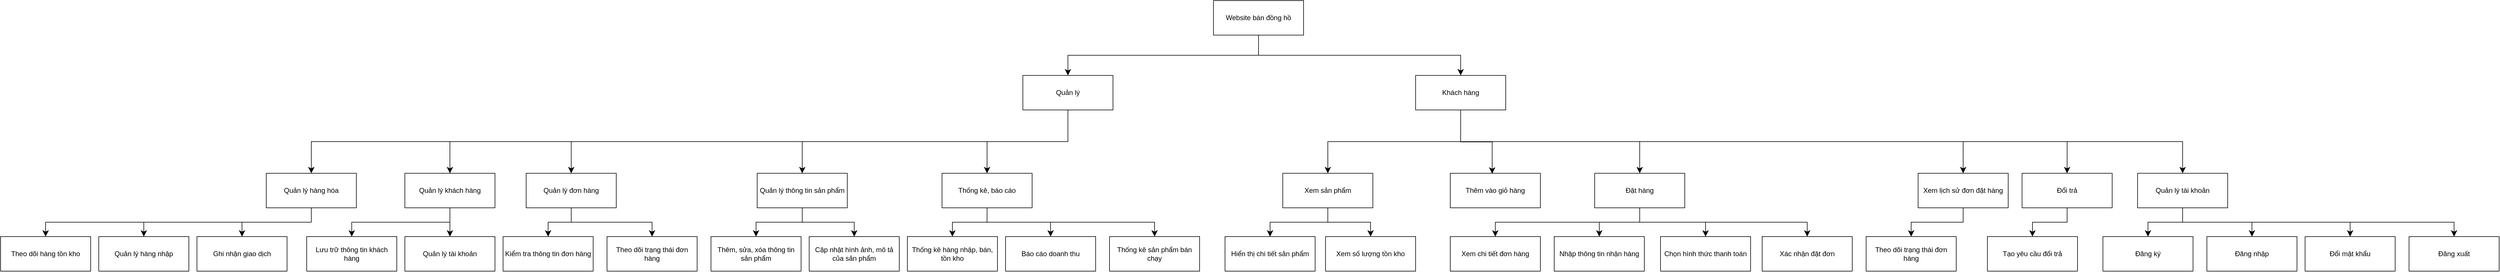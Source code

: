 <mxfile version="24.9.1">
  <diagram id="C5RBs43oDa-KdzZeNtuy" name="Page-1">
    <mxGraphModel dx="5164" dy="2285" grid="1" gridSize="10" guides="1" tooltips="1" connect="1" arrows="1" fold="1" page="1" pageScale="1" pageWidth="827" pageHeight="1169" math="0" shadow="0">
      <root>
        <mxCell id="WIyWlLk6GJQsqaUBKTNV-0" />
        <mxCell id="WIyWlLk6GJQsqaUBKTNV-1" parent="WIyWlLk6GJQsqaUBKTNV-0" />
        <mxCell id="foYc1p1-t5M7blXoYfU2-0" value="Website bán đồng hồ" style="rounded=0;whiteSpace=wrap;html=1;" vertex="1" parent="WIyWlLk6GJQsqaUBKTNV-1">
          <mxGeometry x="270" y="-20" width="156" height="60" as="geometry" />
        </mxCell>
        <mxCell id="foYc1p1-t5M7blXoYfU2-1" value="Quản lý" style="rounded=0;whiteSpace=wrap;html=1;" vertex="1" parent="WIyWlLk6GJQsqaUBKTNV-1">
          <mxGeometry x="-60" y="110" width="156" height="60" as="geometry" />
        </mxCell>
        <mxCell id="foYc1p1-t5M7blXoYfU2-2" value="" style="edgeStyle=elbowEdgeStyle;elbow=vertical;endArrow=classic;html=1;curved=0;rounded=0;endSize=8;startSize=8;entryX=0.5;entryY=0;entryDx=0;entryDy=0;exitX=0.5;exitY=1;exitDx=0;exitDy=0;" edge="1" parent="WIyWlLk6GJQsqaUBKTNV-1" source="foYc1p1-t5M7blXoYfU2-0" target="foYc1p1-t5M7blXoYfU2-1">
          <mxGeometry width="50" height="50" relative="1" as="geometry">
            <mxPoint x="370" y="380" as="sourcePoint" />
            <mxPoint x="420" y="330" as="targetPoint" />
          </mxGeometry>
        </mxCell>
        <mxCell id="foYc1p1-t5M7blXoYfU2-3" value="" style="edgeStyle=elbowEdgeStyle;elbow=vertical;endArrow=classic;html=1;curved=0;rounded=0;endSize=8;startSize=8;exitX=0.5;exitY=1;exitDx=0;exitDy=0;entryX=0.5;entryY=0;entryDx=0;entryDy=0;" edge="1" parent="WIyWlLk6GJQsqaUBKTNV-1" source="foYc1p1-t5M7blXoYfU2-0" target="foYc1p1-t5M7blXoYfU2-16">
          <mxGeometry width="50" height="50" relative="1" as="geometry">
            <mxPoint x="358" y="50" as="sourcePoint" />
            <mxPoint x="610" y="110" as="targetPoint" />
          </mxGeometry>
        </mxCell>
        <mxCell id="foYc1p1-t5M7blXoYfU2-4" value="Quản lý hàng hóa" style="rounded=0;whiteSpace=wrap;html=1;" vertex="1" parent="WIyWlLk6GJQsqaUBKTNV-1">
          <mxGeometry x="-1370" y="280" width="156" height="60" as="geometry" />
        </mxCell>
        <mxCell id="foYc1p1-t5M7blXoYfU2-5" value="" style="edgeStyle=elbowEdgeStyle;elbow=vertical;endArrow=classic;html=1;curved=0;rounded=0;endSize=8;startSize=8;entryX=0.5;entryY=0;entryDx=0;entryDy=0;exitX=0.5;exitY=1;exitDx=0;exitDy=0;" edge="1" parent="WIyWlLk6GJQsqaUBKTNV-1" source="foYc1p1-t5M7blXoYfU2-1" target="foYc1p1-t5M7blXoYfU2-4">
          <mxGeometry width="50" height="50" relative="1" as="geometry">
            <mxPoint x="270" y="220" as="sourcePoint" />
            <mxPoint x="-280" y="440" as="targetPoint" />
          </mxGeometry>
        </mxCell>
        <mxCell id="foYc1p1-t5M7blXoYfU2-6" value="Quản lý khách hàng" style="rounded=0;whiteSpace=wrap;html=1;" vertex="1" parent="WIyWlLk6GJQsqaUBKTNV-1">
          <mxGeometry x="-1130" y="280" width="156" height="60" as="geometry" />
        </mxCell>
        <mxCell id="foYc1p1-t5M7blXoYfU2-8" value="" style="edgeStyle=elbowEdgeStyle;elbow=vertical;endArrow=classic;html=1;curved=0;rounded=0;endSize=8;startSize=8;entryX=0.5;entryY=0;entryDx=0;entryDy=0;exitX=0.5;exitY=1;exitDx=0;exitDy=0;" edge="1" parent="WIyWlLk6GJQsqaUBKTNV-1" source="foYc1p1-t5M7blXoYfU2-1" target="foYc1p1-t5M7blXoYfU2-6">
          <mxGeometry width="50" height="50" relative="1" as="geometry">
            <mxPoint x="28" y="180" as="sourcePoint" />
            <mxPoint x="-352" y="270" as="targetPoint" />
          </mxGeometry>
        </mxCell>
        <mxCell id="foYc1p1-t5M7blXoYfU2-9" value="Quản lý đơn hàng" style="rounded=0;whiteSpace=wrap;html=1;" vertex="1" parent="WIyWlLk6GJQsqaUBKTNV-1">
          <mxGeometry x="-920" y="280" width="156" height="60" as="geometry" />
        </mxCell>
        <mxCell id="foYc1p1-t5M7blXoYfU2-12" value="Quản lý thông tin sản phẩm" style="rounded=0;whiteSpace=wrap;html=1;" vertex="1" parent="WIyWlLk6GJQsqaUBKTNV-1">
          <mxGeometry x="-520" y="280" width="156" height="60" as="geometry" />
        </mxCell>
        <mxCell id="foYc1p1-t5M7blXoYfU2-15" value="Thống kê, báo cáo" style="rounded=0;whiteSpace=wrap;html=1;" vertex="1" parent="WIyWlLk6GJQsqaUBKTNV-1">
          <mxGeometry x="-200" y="280" width="156" height="60" as="geometry" />
        </mxCell>
        <mxCell id="foYc1p1-t5M7blXoYfU2-16" value="Khách hàng" style="rounded=0;whiteSpace=wrap;html=1;" vertex="1" parent="WIyWlLk6GJQsqaUBKTNV-1">
          <mxGeometry x="620" y="110" width="156" height="60" as="geometry" />
        </mxCell>
        <mxCell id="foYc1p1-t5M7blXoYfU2-17" value="" style="edgeStyle=elbowEdgeStyle;elbow=vertical;endArrow=classic;html=1;curved=0;rounded=0;endSize=8;startSize=8;exitX=0.5;exitY=1;exitDx=0;exitDy=0;entryX=0.5;entryY=0;entryDx=0;entryDy=0;" edge="1" parent="WIyWlLk6GJQsqaUBKTNV-1" source="foYc1p1-t5M7blXoYfU2-4" target="foYc1p1-t5M7blXoYfU2-19">
          <mxGeometry width="50" height="50" relative="1" as="geometry">
            <mxPoint x="-860" y="550" as="sourcePoint" />
            <mxPoint x="-1510" y="390" as="targetPoint" />
          </mxGeometry>
        </mxCell>
        <mxCell id="foYc1p1-t5M7blXoYfU2-18" value="Theo dõi hàng tồn kho" style="rounded=0;whiteSpace=wrap;html=1;" vertex="1" parent="WIyWlLk6GJQsqaUBKTNV-1">
          <mxGeometry x="-1830" y="390" width="156" height="60" as="geometry" />
        </mxCell>
        <mxCell id="foYc1p1-t5M7blXoYfU2-19" value="Quản lý hàng nhập" style="rounded=0;whiteSpace=wrap;html=1;" vertex="1" parent="WIyWlLk6GJQsqaUBKTNV-1">
          <mxGeometry x="-1660" y="390" width="156" height="60" as="geometry" />
        </mxCell>
        <mxCell id="foYc1p1-t5M7blXoYfU2-20" value="" style="edgeStyle=elbowEdgeStyle;elbow=vertical;endArrow=classic;html=1;curved=0;rounded=0;endSize=8;startSize=8;exitX=0.5;exitY=1;exitDx=0;exitDy=0;entryX=0.5;entryY=0;entryDx=0;entryDy=0;" edge="1" parent="WIyWlLk6GJQsqaUBKTNV-1" source="foYc1p1-t5M7blXoYfU2-4" target="foYc1p1-t5M7blXoYfU2-18">
          <mxGeometry width="50" height="50" relative="1" as="geometry">
            <mxPoint x="-1070" y="430" as="sourcePoint" />
            <mxPoint x="-1582" y="390" as="targetPoint" />
          </mxGeometry>
        </mxCell>
        <mxCell id="foYc1p1-t5M7blXoYfU2-21" value="Ghi nhận giao dịch" style="rounded=0;whiteSpace=wrap;html=1;" vertex="1" parent="WIyWlLk6GJQsqaUBKTNV-1">
          <mxGeometry x="-1490" y="390" width="156" height="60" as="geometry" />
        </mxCell>
        <mxCell id="foYc1p1-t5M7blXoYfU2-22" value="" style="edgeStyle=elbowEdgeStyle;elbow=vertical;endArrow=classic;html=1;curved=0;rounded=0;endSize=8;startSize=8;exitX=0.5;exitY=1;exitDx=0;exitDy=0;entryX=0.5;entryY=0;entryDx=0;entryDy=0;" edge="1" parent="WIyWlLk6GJQsqaUBKTNV-1" source="foYc1p1-t5M7blXoYfU2-4" target="foYc1p1-t5M7blXoYfU2-21">
          <mxGeometry width="50" height="50" relative="1" as="geometry">
            <mxPoint x="-1112" y="340" as="sourcePoint" />
            <mxPoint x="-1510" y="390" as="targetPoint" />
          </mxGeometry>
        </mxCell>
        <mxCell id="foYc1p1-t5M7blXoYfU2-23" value="Lưu trữ thông tin khách hàng" style="rounded=0;whiteSpace=wrap;html=1;" vertex="1" parent="WIyWlLk6GJQsqaUBKTNV-1">
          <mxGeometry x="-1300" y="390" width="156" height="60" as="geometry" />
        </mxCell>
        <mxCell id="foYc1p1-t5M7blXoYfU2-25" value="" style="edgeStyle=elbowEdgeStyle;elbow=vertical;endArrow=classic;html=1;curved=0;rounded=0;endSize=8;startSize=8;exitX=0.5;exitY=1;exitDx=0;exitDy=0;entryX=0.5;entryY=0;entryDx=0;entryDy=0;" edge="1" parent="WIyWlLk6GJQsqaUBKTNV-1" source="foYc1p1-t5M7blXoYfU2-6" target="foYc1p1-t5M7blXoYfU2-23">
          <mxGeometry width="50" height="50" relative="1" as="geometry">
            <mxPoint x="-1102" y="350" as="sourcePoint" />
            <mxPoint x="-1152" y="400" as="targetPoint" />
          </mxGeometry>
        </mxCell>
        <mxCell id="foYc1p1-t5M7blXoYfU2-26" value="Quản lý tài khoản" style="rounded=0;whiteSpace=wrap;html=1;" vertex="1" parent="WIyWlLk6GJQsqaUBKTNV-1">
          <mxGeometry x="-1130" y="390" width="156" height="60" as="geometry" />
        </mxCell>
        <mxCell id="foYc1p1-t5M7blXoYfU2-27" value="" style="edgeStyle=elbowEdgeStyle;elbow=vertical;endArrow=classic;html=1;curved=0;rounded=0;endSize=8;startSize=8;exitX=0.5;exitY=1;exitDx=0;exitDy=0;entryX=0.5;entryY=0;entryDx=0;entryDy=0;" edge="1" parent="WIyWlLk6GJQsqaUBKTNV-1" source="foYc1p1-t5M7blXoYfU2-6" target="foYc1p1-t5M7blXoYfU2-26">
          <mxGeometry width="50" height="50" relative="1" as="geometry">
            <mxPoint x="-1042" y="350" as="sourcePoint" />
            <mxPoint x="-1192" y="400" as="targetPoint" />
          </mxGeometry>
        </mxCell>
        <mxCell id="foYc1p1-t5M7blXoYfU2-28" value="Kiểm tra thông tin đơn hàng" style="rounded=0;whiteSpace=wrap;html=1;" vertex="1" parent="WIyWlLk6GJQsqaUBKTNV-1">
          <mxGeometry x="-960" y="390" width="156" height="60" as="geometry" />
        </mxCell>
        <mxCell id="foYc1p1-t5M7blXoYfU2-29" value="" style="edgeStyle=elbowEdgeStyle;elbow=vertical;endArrow=classic;html=1;curved=0;rounded=0;endSize=8;startSize=8;exitX=0.5;exitY=1;exitDx=0;exitDy=0;entryX=0.5;entryY=0;entryDx=0;entryDy=0;" edge="1" parent="WIyWlLk6GJQsqaUBKTNV-1" source="foYc1p1-t5M7blXoYfU2-9" target="foYc1p1-t5M7blXoYfU2-28">
          <mxGeometry width="50" height="50" relative="1" as="geometry">
            <mxPoint x="-1042" y="350" as="sourcePoint" />
            <mxPoint x="-1042" y="400" as="targetPoint" />
          </mxGeometry>
        </mxCell>
        <mxCell id="foYc1p1-t5M7blXoYfU2-30" value="Theo dõi trạng thái đơn hàng" style="rounded=0;whiteSpace=wrap;html=1;" vertex="1" parent="WIyWlLk6GJQsqaUBKTNV-1">
          <mxGeometry x="-780" y="390" width="156" height="60" as="geometry" />
        </mxCell>
        <mxCell id="foYc1p1-t5M7blXoYfU2-31" value="" style="edgeStyle=elbowEdgeStyle;elbow=vertical;endArrow=classic;html=1;curved=0;rounded=0;endSize=8;startSize=8;entryX=0.5;entryY=0;entryDx=0;entryDy=0;exitX=0.5;exitY=1;exitDx=0;exitDy=0;" edge="1" parent="WIyWlLk6GJQsqaUBKTNV-1" source="foYc1p1-t5M7blXoYfU2-9" target="foYc1p1-t5M7blXoYfU2-30">
          <mxGeometry width="50" height="50" relative="1" as="geometry">
            <mxPoint x="-820" y="360" as="sourcePoint" />
            <mxPoint x="-872" y="400" as="targetPoint" />
          </mxGeometry>
        </mxCell>
        <mxCell id="foYc1p1-t5M7blXoYfU2-32" value="Thêm, sửa, xóa thông tin sản phẩm" style="rounded=0;whiteSpace=wrap;html=1;" vertex="1" parent="WIyWlLk6GJQsqaUBKTNV-1">
          <mxGeometry x="-600" y="390" width="156" height="60" as="geometry" />
        </mxCell>
        <mxCell id="foYc1p1-t5M7blXoYfU2-33" value="Cập nhật hình ảnh, mô tả của sản phẩm" style="rounded=0;whiteSpace=wrap;html=1;" vertex="1" parent="WIyWlLk6GJQsqaUBKTNV-1">
          <mxGeometry x="-430" y="390" width="156" height="60" as="geometry" />
        </mxCell>
        <mxCell id="foYc1p1-t5M7blXoYfU2-34" value="" style="edgeStyle=elbowEdgeStyle;elbow=vertical;endArrow=classic;html=1;curved=0;rounded=0;endSize=8;startSize=8;entryX=0.5;entryY=0;entryDx=0;entryDy=0;exitX=0.5;exitY=1;exitDx=0;exitDy=0;" edge="1" parent="WIyWlLk6GJQsqaUBKTNV-1" source="foYc1p1-t5M7blXoYfU2-12" target="foYc1p1-t5M7blXoYfU2-32">
          <mxGeometry width="50" height="50" relative="1" as="geometry">
            <mxPoint x="-832" y="350" as="sourcePoint" />
            <mxPoint x="-692" y="400" as="targetPoint" />
          </mxGeometry>
        </mxCell>
        <mxCell id="foYc1p1-t5M7blXoYfU2-35" value="" style="edgeStyle=elbowEdgeStyle;elbow=vertical;endArrow=classic;html=1;curved=0;rounded=0;endSize=8;startSize=8;entryX=0.5;entryY=0;entryDx=0;entryDy=0;exitX=0.5;exitY=1;exitDx=0;exitDy=0;" edge="1" parent="WIyWlLk6GJQsqaUBKTNV-1" source="foYc1p1-t5M7blXoYfU2-12" target="foYc1p1-t5M7blXoYfU2-33">
          <mxGeometry width="50" height="50" relative="1" as="geometry">
            <mxPoint x="-822" y="360" as="sourcePoint" />
            <mxPoint x="-682" y="410" as="targetPoint" />
          </mxGeometry>
        </mxCell>
        <mxCell id="foYc1p1-t5M7blXoYfU2-36" value="Thống kê hàng nhập, bán, tồn kho" style="rounded=0;whiteSpace=wrap;html=1;" vertex="1" parent="WIyWlLk6GJQsqaUBKTNV-1">
          <mxGeometry x="-260" y="390" width="156" height="60" as="geometry" />
        </mxCell>
        <mxCell id="foYc1p1-t5M7blXoYfU2-37" value="Báo cáo doanh thu" style="rounded=0;whiteSpace=wrap;html=1;" vertex="1" parent="WIyWlLk6GJQsqaUBKTNV-1">
          <mxGeometry x="-90" y="390" width="156" height="60" as="geometry" />
        </mxCell>
        <mxCell id="foYc1p1-t5M7blXoYfU2-38" value="" style="edgeStyle=elbowEdgeStyle;elbow=vertical;endArrow=classic;html=1;curved=0;rounded=0;endSize=8;startSize=8;entryX=0.5;entryY=0;entryDx=0;entryDy=0;exitX=0.5;exitY=1;exitDx=0;exitDy=0;" edge="1" parent="WIyWlLk6GJQsqaUBKTNV-1" source="foYc1p1-t5M7blXoYfU2-15" target="foYc1p1-t5M7blXoYfU2-37">
          <mxGeometry width="50" height="50" relative="1" as="geometry">
            <mxPoint x="-432" y="350" as="sourcePoint" />
            <mxPoint x="-512" y="400" as="targetPoint" />
          </mxGeometry>
        </mxCell>
        <mxCell id="foYc1p1-t5M7blXoYfU2-39" value="" style="edgeStyle=elbowEdgeStyle;elbow=vertical;endArrow=classic;html=1;curved=0;rounded=0;endSize=8;startSize=8;entryX=0.5;entryY=0;entryDx=0;entryDy=0;exitX=0.5;exitY=1;exitDx=0;exitDy=0;" edge="1" parent="WIyWlLk6GJQsqaUBKTNV-1" source="foYc1p1-t5M7blXoYfU2-15" target="foYc1p1-t5M7blXoYfU2-36">
          <mxGeometry width="50" height="50" relative="1" as="geometry">
            <mxPoint x="-432" y="350" as="sourcePoint" />
            <mxPoint x="-342" y="400" as="targetPoint" />
          </mxGeometry>
        </mxCell>
        <mxCell id="foYc1p1-t5M7blXoYfU2-40" value="Thống kê sản phẩm bán chạy" style="rounded=0;whiteSpace=wrap;html=1;" vertex="1" parent="WIyWlLk6GJQsqaUBKTNV-1">
          <mxGeometry x="90" y="390" width="156" height="60" as="geometry" />
        </mxCell>
        <mxCell id="foYc1p1-t5M7blXoYfU2-41" value="" style="edgeStyle=elbowEdgeStyle;elbow=vertical;endArrow=classic;html=1;curved=0;rounded=0;endSize=8;startSize=8;entryX=0.5;entryY=0;entryDx=0;entryDy=0;exitX=0.5;exitY=1;exitDx=0;exitDy=0;" edge="1" parent="WIyWlLk6GJQsqaUBKTNV-1" source="foYc1p1-t5M7blXoYfU2-15" target="foYc1p1-t5M7blXoYfU2-40">
          <mxGeometry width="50" height="50" relative="1" as="geometry">
            <mxPoint x="-70" y="350" as="sourcePoint" />
            <mxPoint x="-2" y="400" as="targetPoint" />
          </mxGeometry>
        </mxCell>
        <mxCell id="foYc1p1-t5M7blXoYfU2-43" value="" style="edgeStyle=elbowEdgeStyle;elbow=vertical;endArrow=classic;html=1;curved=0;rounded=0;endSize=8;startSize=8;entryX=0.5;entryY=0;entryDx=0;entryDy=0;exitX=0.5;exitY=1;exitDx=0;exitDy=0;" edge="1" parent="WIyWlLk6GJQsqaUBKTNV-1" source="foYc1p1-t5M7blXoYfU2-1" target="foYc1p1-t5M7blXoYfU2-9">
          <mxGeometry width="50" height="50" relative="1" as="geometry">
            <mxPoint x="28" y="180" as="sourcePoint" />
            <mxPoint x="-1042" y="290" as="targetPoint" />
          </mxGeometry>
        </mxCell>
        <mxCell id="foYc1p1-t5M7blXoYfU2-44" value="" style="edgeStyle=elbowEdgeStyle;elbow=vertical;endArrow=classic;html=1;curved=0;rounded=0;endSize=8;startSize=8;entryX=0.5;entryY=0;entryDx=0;entryDy=0;exitX=0.5;exitY=1;exitDx=0;exitDy=0;" edge="1" parent="WIyWlLk6GJQsqaUBKTNV-1" source="foYc1p1-t5M7blXoYfU2-1" target="foYc1p1-t5M7blXoYfU2-12">
          <mxGeometry width="50" height="50" relative="1" as="geometry">
            <mxPoint x="38" y="190" as="sourcePoint" />
            <mxPoint x="-1032" y="300" as="targetPoint" />
          </mxGeometry>
        </mxCell>
        <mxCell id="foYc1p1-t5M7blXoYfU2-45" value="" style="edgeStyle=elbowEdgeStyle;elbow=vertical;endArrow=classic;html=1;curved=0;rounded=0;endSize=8;startSize=8;entryX=0.5;entryY=0;entryDx=0;entryDy=0;exitX=0.5;exitY=1;exitDx=0;exitDy=0;" edge="1" parent="WIyWlLk6GJQsqaUBKTNV-1" source="foYc1p1-t5M7blXoYfU2-1" target="foYc1p1-t5M7blXoYfU2-15">
          <mxGeometry width="50" height="50" relative="1" as="geometry">
            <mxPoint x="48" y="200" as="sourcePoint" />
            <mxPoint x="-1022" y="310" as="targetPoint" />
          </mxGeometry>
        </mxCell>
        <mxCell id="foYc1p1-t5M7blXoYfU2-46" value="Xem sản phẩm" style="rounded=0;whiteSpace=wrap;html=1;" vertex="1" parent="WIyWlLk6GJQsqaUBKTNV-1">
          <mxGeometry x="390" y="280" width="156" height="60" as="geometry" />
        </mxCell>
        <mxCell id="foYc1p1-t5M7blXoYfU2-47" value="Hiển thị chi tiết sản phẩm" style="rounded=0;whiteSpace=wrap;html=1;" vertex="1" parent="WIyWlLk6GJQsqaUBKTNV-1">
          <mxGeometry x="290" y="390" width="156" height="60" as="geometry" />
        </mxCell>
        <mxCell id="foYc1p1-t5M7blXoYfU2-51" value="Xem số lượng tồn kho" style="rounded=0;whiteSpace=wrap;html=1;" vertex="1" parent="WIyWlLk6GJQsqaUBKTNV-1">
          <mxGeometry x="464" y="390" width="156" height="60" as="geometry" />
        </mxCell>
        <mxCell id="foYc1p1-t5M7blXoYfU2-52" value="Thêm vào giỏ hàng" style="rounded=0;whiteSpace=wrap;html=1;" vertex="1" parent="WIyWlLk6GJQsqaUBKTNV-1">
          <mxGeometry x="680" y="280" width="156" height="60" as="geometry" />
        </mxCell>
        <mxCell id="foYc1p1-t5M7blXoYfU2-53" value="Đặt hàng" style="rounded=0;whiteSpace=wrap;html=1;" vertex="1" parent="WIyWlLk6GJQsqaUBKTNV-1">
          <mxGeometry x="930" y="280" width="156" height="60" as="geometry" />
        </mxCell>
        <mxCell id="foYc1p1-t5M7blXoYfU2-54" value="Xem chi tiết đơn hàng" style="rounded=0;whiteSpace=wrap;html=1;" vertex="1" parent="WIyWlLk6GJQsqaUBKTNV-1">
          <mxGeometry x="680" y="390" width="156" height="60" as="geometry" />
        </mxCell>
        <mxCell id="foYc1p1-t5M7blXoYfU2-55" value="Chọn hình thức thanh toán" style="rounded=0;whiteSpace=wrap;html=1;" vertex="1" parent="WIyWlLk6GJQsqaUBKTNV-1">
          <mxGeometry x="1044" y="390" width="156" height="60" as="geometry" />
        </mxCell>
        <mxCell id="foYc1p1-t5M7blXoYfU2-56" value="Xem lịch sử đơn đặt hàng" style="rounded=0;whiteSpace=wrap;html=1;" vertex="1" parent="WIyWlLk6GJQsqaUBKTNV-1">
          <mxGeometry x="1490" y="280" width="156" height="60" as="geometry" />
        </mxCell>
        <mxCell id="foYc1p1-t5M7blXoYfU2-57" value="Đổi trả" style="rounded=0;whiteSpace=wrap;html=1;" vertex="1" parent="WIyWlLk6GJQsqaUBKTNV-1">
          <mxGeometry x="1670" y="280" width="156" height="60" as="geometry" />
        </mxCell>
        <mxCell id="foYc1p1-t5M7blXoYfU2-58" value="Quản lý tài khoản" style="rounded=0;whiteSpace=wrap;html=1;" vertex="1" parent="WIyWlLk6GJQsqaUBKTNV-1">
          <mxGeometry x="1870" y="280" width="156" height="60" as="geometry" />
        </mxCell>
        <mxCell id="foYc1p1-t5M7blXoYfU2-59" value="Đăng ký" style="rounded=0;whiteSpace=wrap;html=1;" vertex="1" parent="WIyWlLk6GJQsqaUBKTNV-1">
          <mxGeometry x="1810" y="390" width="156" height="60" as="geometry" />
        </mxCell>
        <mxCell id="foYc1p1-t5M7blXoYfU2-60" value="Đăng nhập" style="rounded=0;whiteSpace=wrap;html=1;" vertex="1" parent="WIyWlLk6GJQsqaUBKTNV-1">
          <mxGeometry x="1990" y="390" width="156" height="60" as="geometry" />
        </mxCell>
        <mxCell id="foYc1p1-t5M7blXoYfU2-61" value="Đổi mật khẩu" style="rounded=0;whiteSpace=wrap;html=1;" vertex="1" parent="WIyWlLk6GJQsqaUBKTNV-1">
          <mxGeometry x="2160" y="390" width="156" height="60" as="geometry" />
        </mxCell>
        <mxCell id="foYc1p1-t5M7blXoYfU2-62" value="Đăng xuất" style="rounded=0;whiteSpace=wrap;html=1;" vertex="1" parent="WIyWlLk6GJQsqaUBKTNV-1">
          <mxGeometry x="2340" y="390" width="156" height="60" as="geometry" />
        </mxCell>
        <mxCell id="foYc1p1-t5M7blXoYfU2-63" value="" style="edgeStyle=elbowEdgeStyle;elbow=vertical;endArrow=classic;html=1;curved=0;rounded=0;endSize=8;startSize=8;exitX=0.5;exitY=1;exitDx=0;exitDy=0;entryX=0.5;entryY=0;entryDx=0;entryDy=0;" edge="1" parent="WIyWlLk6GJQsqaUBKTNV-1" source="foYc1p1-t5M7blXoYfU2-16" target="foYc1p1-t5M7blXoYfU2-46">
          <mxGeometry width="50" height="50" relative="1" as="geometry">
            <mxPoint x="358" y="50" as="sourcePoint" />
            <mxPoint x="708" y="120" as="targetPoint" />
          </mxGeometry>
        </mxCell>
        <mxCell id="foYc1p1-t5M7blXoYfU2-64" value="" style="edgeStyle=elbowEdgeStyle;elbow=vertical;endArrow=classic;html=1;curved=0;rounded=0;endSize=8;startSize=8;exitX=0.5;exitY=1;exitDx=0;exitDy=0;entryX=0.465;entryY=0.012;entryDx=0;entryDy=0;entryPerimeter=0;" edge="1" parent="WIyWlLk6GJQsqaUBKTNV-1" source="foYc1p1-t5M7blXoYfU2-16" target="foYc1p1-t5M7blXoYfU2-52">
          <mxGeometry width="50" height="50" relative="1" as="geometry">
            <mxPoint x="708" y="180" as="sourcePoint" />
            <mxPoint x="478" y="290" as="targetPoint" />
          </mxGeometry>
        </mxCell>
        <mxCell id="foYc1p1-t5M7blXoYfU2-65" value="" style="edgeStyle=elbowEdgeStyle;elbow=vertical;endArrow=classic;html=1;curved=0;rounded=0;endSize=8;startSize=8;exitX=0.5;exitY=1;exitDx=0;exitDy=0;entryX=0.5;entryY=0;entryDx=0;entryDy=0;" edge="1" parent="WIyWlLk6GJQsqaUBKTNV-1" source="foYc1p1-t5M7blXoYfU2-16" target="foYc1p1-t5M7blXoYfU2-53">
          <mxGeometry width="50" height="50" relative="1" as="geometry">
            <mxPoint x="718" y="190" as="sourcePoint" />
            <mxPoint x="488" y="300" as="targetPoint" />
          </mxGeometry>
        </mxCell>
        <mxCell id="foYc1p1-t5M7blXoYfU2-66" value="" style="edgeStyle=elbowEdgeStyle;elbow=vertical;endArrow=classic;html=1;curved=0;rounded=0;endSize=8;startSize=8;exitX=0.5;exitY=1;exitDx=0;exitDy=0;entryX=0.5;entryY=0;entryDx=0;entryDy=0;" edge="1" parent="WIyWlLk6GJQsqaUBKTNV-1" source="foYc1p1-t5M7blXoYfU2-16" target="foYc1p1-t5M7blXoYfU2-56">
          <mxGeometry width="50" height="50" relative="1" as="geometry">
            <mxPoint x="728" y="200" as="sourcePoint" />
            <mxPoint x="498" y="310" as="targetPoint" />
          </mxGeometry>
        </mxCell>
        <mxCell id="foYc1p1-t5M7blXoYfU2-67" value="" style="edgeStyle=elbowEdgeStyle;elbow=vertical;endArrow=classic;html=1;curved=0;rounded=0;endSize=8;startSize=8;exitX=0.5;exitY=1;exitDx=0;exitDy=0;entryX=0.5;entryY=0;entryDx=0;entryDy=0;" edge="1" parent="WIyWlLk6GJQsqaUBKTNV-1" source="foYc1p1-t5M7blXoYfU2-16" target="foYc1p1-t5M7blXoYfU2-57">
          <mxGeometry width="50" height="50" relative="1" as="geometry">
            <mxPoint x="708" y="180" as="sourcePoint" />
            <mxPoint x="1288" y="290" as="targetPoint" />
          </mxGeometry>
        </mxCell>
        <mxCell id="foYc1p1-t5M7blXoYfU2-68" value="" style="edgeStyle=elbowEdgeStyle;elbow=vertical;endArrow=classic;html=1;curved=0;rounded=0;endSize=8;startSize=8;exitX=0.5;exitY=1;exitDx=0;exitDy=0;entryX=0.5;entryY=0;entryDx=0;entryDy=0;" edge="1" parent="WIyWlLk6GJQsqaUBKTNV-1" source="foYc1p1-t5M7blXoYfU2-16" target="foYc1p1-t5M7blXoYfU2-58">
          <mxGeometry width="50" height="50" relative="1" as="geometry">
            <mxPoint x="718" y="190" as="sourcePoint" />
            <mxPoint x="1298" y="300" as="targetPoint" />
          </mxGeometry>
        </mxCell>
        <mxCell id="foYc1p1-t5M7blXoYfU2-69" value="" style="edgeStyle=elbowEdgeStyle;elbow=vertical;endArrow=classic;html=1;curved=0;rounded=0;endSize=8;startSize=8;exitX=0.5;exitY=1;exitDx=0;exitDy=0;entryX=0.5;entryY=0;entryDx=0;entryDy=0;" edge="1" parent="WIyWlLk6GJQsqaUBKTNV-1" source="foYc1p1-t5M7blXoYfU2-46" target="foYc1p1-t5M7blXoYfU2-47">
          <mxGeometry width="50" height="50" relative="1" as="geometry">
            <mxPoint x="708" y="180" as="sourcePoint" />
            <mxPoint x="763" y="291" as="targetPoint" />
          </mxGeometry>
        </mxCell>
        <mxCell id="foYc1p1-t5M7blXoYfU2-70" value="" style="edgeStyle=elbowEdgeStyle;elbow=vertical;endArrow=classic;html=1;curved=0;rounded=0;endSize=8;startSize=8;exitX=0.5;exitY=1;exitDx=0;exitDy=0;entryX=0.5;entryY=0;entryDx=0;entryDy=0;" edge="1" parent="WIyWlLk6GJQsqaUBKTNV-1" source="foYc1p1-t5M7blXoYfU2-46" target="foYc1p1-t5M7blXoYfU2-51">
          <mxGeometry width="50" height="50" relative="1" as="geometry">
            <mxPoint x="478" y="350" as="sourcePoint" />
            <mxPoint x="378" y="400" as="targetPoint" />
          </mxGeometry>
        </mxCell>
        <mxCell id="foYc1p1-t5M7blXoYfU2-71" value="" style="edgeStyle=elbowEdgeStyle;elbow=vertical;endArrow=classic;html=1;curved=0;rounded=0;endSize=8;startSize=8;exitX=0.5;exitY=1;exitDx=0;exitDy=0;entryX=0.5;entryY=0;entryDx=0;entryDy=0;" edge="1" parent="WIyWlLk6GJQsqaUBKTNV-1" source="foYc1p1-t5M7blXoYfU2-53" target="foYc1p1-t5M7blXoYfU2-54">
          <mxGeometry width="50" height="50" relative="1" as="geometry">
            <mxPoint x="478" y="350" as="sourcePoint" />
            <mxPoint x="552" y="400" as="targetPoint" />
          </mxGeometry>
        </mxCell>
        <mxCell id="foYc1p1-t5M7blXoYfU2-72" value="" style="edgeStyle=elbowEdgeStyle;elbow=vertical;endArrow=classic;html=1;curved=0;rounded=0;endSize=8;startSize=8;exitX=0.5;exitY=1;exitDx=0;exitDy=0;entryX=0.5;entryY=0;entryDx=0;entryDy=0;" edge="1" parent="WIyWlLk6GJQsqaUBKTNV-1" source="foYc1p1-t5M7blXoYfU2-53" target="foYc1p1-t5M7blXoYfU2-55">
          <mxGeometry width="50" height="50" relative="1" as="geometry">
            <mxPoint x="1018" y="350" as="sourcePoint" />
            <mxPoint x="908" y="410" as="targetPoint" />
          </mxGeometry>
        </mxCell>
        <mxCell id="foYc1p1-t5M7blXoYfU2-73" value="Nhập thông tin nhận hàng" style="rounded=0;whiteSpace=wrap;html=1;" vertex="1" parent="WIyWlLk6GJQsqaUBKTNV-1">
          <mxGeometry x="860" y="390" width="156" height="60" as="geometry" />
        </mxCell>
        <mxCell id="foYc1p1-t5M7blXoYfU2-74" value="" style="edgeStyle=elbowEdgeStyle;elbow=vertical;endArrow=classic;html=1;curved=0;rounded=0;endSize=8;startSize=8;exitX=0.5;exitY=1;exitDx=0;exitDy=0;entryX=0.5;entryY=0;entryDx=0;entryDy=0;" edge="1" parent="WIyWlLk6GJQsqaUBKTNV-1" source="foYc1p1-t5M7blXoYfU2-53" target="foYc1p1-t5M7blXoYfU2-73">
          <mxGeometry width="50" height="50" relative="1" as="geometry">
            <mxPoint x="1018" y="350" as="sourcePoint" />
            <mxPoint x="1132" y="400" as="targetPoint" />
          </mxGeometry>
        </mxCell>
        <mxCell id="foYc1p1-t5M7blXoYfU2-75" value="Xác nhận đặt đơn" style="rounded=0;whiteSpace=wrap;html=1;" vertex="1" parent="WIyWlLk6GJQsqaUBKTNV-1">
          <mxGeometry x="1220" y="390" width="156" height="60" as="geometry" />
        </mxCell>
        <mxCell id="foYc1p1-t5M7blXoYfU2-76" value="Theo dõi trạng thái đơn hàng" style="rounded=0;whiteSpace=wrap;html=1;" vertex="1" parent="WIyWlLk6GJQsqaUBKTNV-1">
          <mxGeometry x="1400" y="390" width="156" height="60" as="geometry" />
        </mxCell>
        <mxCell id="foYc1p1-t5M7blXoYfU2-77" value="Tạo yêu cầu đổi trả" style="rounded=0;whiteSpace=wrap;html=1;" vertex="1" parent="WIyWlLk6GJQsqaUBKTNV-1">
          <mxGeometry x="1610" y="390" width="156" height="60" as="geometry" />
        </mxCell>
        <mxCell id="foYc1p1-t5M7blXoYfU2-78" value="" style="edgeStyle=elbowEdgeStyle;elbow=vertical;endArrow=classic;html=1;curved=0;rounded=0;endSize=8;startSize=8;exitX=0.5;exitY=1;exitDx=0;exitDy=0;entryX=0.5;entryY=0;entryDx=0;entryDy=0;" edge="1" parent="WIyWlLk6GJQsqaUBKTNV-1" source="foYc1p1-t5M7blXoYfU2-57" target="foYc1p1-t5M7blXoYfU2-77">
          <mxGeometry width="50" height="50" relative="1" as="geometry">
            <mxPoint x="1018" y="350" as="sourcePoint" />
            <mxPoint x="948" y="400" as="targetPoint" />
          </mxGeometry>
        </mxCell>
        <mxCell id="foYc1p1-t5M7blXoYfU2-80" value="" style="edgeStyle=elbowEdgeStyle;elbow=vertical;endArrow=classic;html=1;curved=0;rounded=0;endSize=8;startSize=8;exitX=0.5;exitY=1;exitDx=0;exitDy=0;entryX=0.5;entryY=0;entryDx=0;entryDy=0;" edge="1" parent="WIyWlLk6GJQsqaUBKTNV-1" source="foYc1p1-t5M7blXoYfU2-58" target="foYc1p1-t5M7blXoYfU2-59">
          <mxGeometry width="50" height="50" relative="1" as="geometry">
            <mxPoint x="1758" y="350" as="sourcePoint" />
            <mxPoint x="1698" y="400" as="targetPoint" />
          </mxGeometry>
        </mxCell>
        <mxCell id="foYc1p1-t5M7blXoYfU2-81" value="" style="edgeStyle=elbowEdgeStyle;elbow=vertical;endArrow=classic;html=1;curved=0;rounded=0;endSize=8;startSize=8;exitX=0.5;exitY=1;exitDx=0;exitDy=0;entryX=0.5;entryY=0;entryDx=0;entryDy=0;" edge="1" parent="WIyWlLk6GJQsqaUBKTNV-1" source="foYc1p1-t5M7blXoYfU2-58" target="foYc1p1-t5M7blXoYfU2-60">
          <mxGeometry width="50" height="50" relative="1" as="geometry">
            <mxPoint x="1958" y="350" as="sourcePoint" />
            <mxPoint x="1898" y="400" as="targetPoint" />
          </mxGeometry>
        </mxCell>
        <mxCell id="foYc1p1-t5M7blXoYfU2-82" value="" style="edgeStyle=elbowEdgeStyle;elbow=vertical;endArrow=classic;html=1;curved=0;rounded=0;endSize=8;startSize=8;exitX=0.5;exitY=1;exitDx=0;exitDy=0;entryX=0.5;entryY=0;entryDx=0;entryDy=0;" edge="1" parent="WIyWlLk6GJQsqaUBKTNV-1" source="foYc1p1-t5M7blXoYfU2-58" target="foYc1p1-t5M7blXoYfU2-61">
          <mxGeometry width="50" height="50" relative="1" as="geometry">
            <mxPoint x="1968" y="360" as="sourcePoint" />
            <mxPoint x="1908" y="410" as="targetPoint" />
          </mxGeometry>
        </mxCell>
        <mxCell id="foYc1p1-t5M7blXoYfU2-83" value="" style="edgeStyle=elbowEdgeStyle;elbow=vertical;endArrow=classic;html=1;curved=0;rounded=0;endSize=8;startSize=8;exitX=0.5;exitY=1;exitDx=0;exitDy=0;entryX=0.5;entryY=0;entryDx=0;entryDy=0;" edge="1" parent="WIyWlLk6GJQsqaUBKTNV-1" source="foYc1p1-t5M7blXoYfU2-58" target="foYc1p1-t5M7blXoYfU2-62">
          <mxGeometry width="50" height="50" relative="1" as="geometry">
            <mxPoint x="1978" y="370" as="sourcePoint" />
            <mxPoint x="1918" y="420" as="targetPoint" />
          </mxGeometry>
        </mxCell>
        <mxCell id="foYc1p1-t5M7blXoYfU2-84" value="" style="edgeStyle=elbowEdgeStyle;elbow=vertical;endArrow=classic;html=1;curved=0;rounded=0;endSize=8;startSize=8;exitX=0.5;exitY=1;exitDx=0;exitDy=0;entryX=0.5;entryY=0;entryDx=0;entryDy=0;" edge="1" parent="WIyWlLk6GJQsqaUBKTNV-1" source="foYc1p1-t5M7blXoYfU2-56" target="foYc1p1-t5M7blXoYfU2-76">
          <mxGeometry width="50" height="50" relative="1" as="geometry">
            <mxPoint x="1758" y="350" as="sourcePoint" />
            <mxPoint x="1698" y="400" as="targetPoint" />
          </mxGeometry>
        </mxCell>
        <mxCell id="foYc1p1-t5M7blXoYfU2-85" value="" style="edgeStyle=elbowEdgeStyle;elbow=vertical;endArrow=classic;html=1;curved=0;rounded=0;endSize=8;startSize=8;exitX=0.5;exitY=1;exitDx=0;exitDy=0;entryX=0.5;entryY=0;entryDx=0;entryDy=0;" edge="1" parent="WIyWlLk6GJQsqaUBKTNV-1" source="foYc1p1-t5M7blXoYfU2-53" target="foYc1p1-t5M7blXoYfU2-75">
          <mxGeometry width="50" height="50" relative="1" as="geometry">
            <mxPoint x="1018" y="350" as="sourcePoint" />
            <mxPoint x="1132" y="400" as="targetPoint" />
          </mxGeometry>
        </mxCell>
      </root>
    </mxGraphModel>
  </diagram>
</mxfile>
